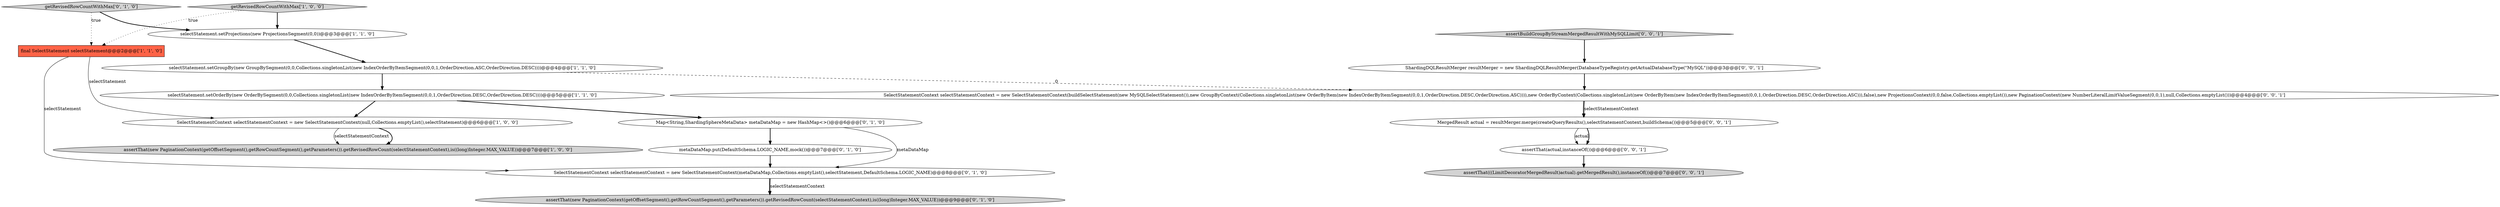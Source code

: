 digraph {
4 [style = filled, label = "assertThat(new PaginationContext(getOffsetSegment(),getRowCountSegment(),getParameters()).getRevisedRowCount(selectStatementContext),is((long)Integer.MAX_VALUE))@@@7@@@['1', '0', '0']", fillcolor = lightgray, shape = ellipse image = "AAA0AAABBB1BBB"];
5 [style = filled, label = "selectStatement.setOrderBy(new OrderBySegment(0,0,Collections.singletonList(new IndexOrderByItemSegment(0,0,1,OrderDirection.DESC,OrderDirection.DESC))))@@@5@@@['1', '1', '0']", fillcolor = white, shape = ellipse image = "AAA0AAABBB1BBB"];
1 [style = filled, label = "SelectStatementContext selectStatementContext = new SelectStatementContext(null,Collections.emptyList(),selectStatement)@@@6@@@['1', '0', '0']", fillcolor = white, shape = ellipse image = "AAA0AAABBB1BBB"];
7 [style = filled, label = "getRevisedRowCountWithMax['0', '1', '0']", fillcolor = lightgray, shape = diamond image = "AAA0AAABBB2BBB"];
8 [style = filled, label = "SelectStatementContext selectStatementContext = new SelectStatementContext(metaDataMap,Collections.emptyList(),selectStatement,DefaultSchema.LOGIC_NAME)@@@8@@@['0', '1', '0']", fillcolor = white, shape = ellipse image = "AAA1AAABBB2BBB"];
9 [style = filled, label = "Map<String,ShardingSphereMetaData> metaDataMap = new HashMap<>()@@@6@@@['0', '1', '0']", fillcolor = white, shape = ellipse image = "AAA0AAABBB2BBB"];
11 [style = filled, label = "assertThat(new PaginationContext(getOffsetSegment(),getRowCountSegment(),getParameters()).getRevisedRowCount(selectStatementContext),is((long)Integer.MAX_VALUE))@@@9@@@['0', '1', '0']", fillcolor = lightgray, shape = ellipse image = "AAA0AAABBB2BBB"];
0 [style = filled, label = "getRevisedRowCountWithMax['1', '0', '0']", fillcolor = lightgray, shape = diamond image = "AAA0AAABBB1BBB"];
15 [style = filled, label = "MergedResult actual = resultMerger.merge(createQueryResults(),selectStatementContext,buildSchema())@@@5@@@['0', '0', '1']", fillcolor = white, shape = ellipse image = "AAA0AAABBB3BBB"];
10 [style = filled, label = "metaDataMap.put(DefaultSchema.LOGIC_NAME,mock())@@@7@@@['0', '1', '0']", fillcolor = white, shape = ellipse image = "AAA1AAABBB2BBB"];
17 [style = filled, label = "ShardingDQLResultMerger resultMerger = new ShardingDQLResultMerger(DatabaseTypeRegistry.getActualDatabaseType(\"MySQL\"))@@@3@@@['0', '0', '1']", fillcolor = white, shape = ellipse image = "AAA0AAABBB3BBB"];
6 [style = filled, label = "selectStatement.setGroupBy(new GroupBySegment(0,0,Collections.singletonList(new IndexOrderByItemSegment(0,0,1,OrderDirection.ASC,OrderDirection.DESC))))@@@4@@@['1', '1', '0']", fillcolor = white, shape = ellipse image = "AAA0AAABBB1BBB"];
2 [style = filled, label = "final SelectStatement selectStatement@@@2@@@['1', '1', '0']", fillcolor = tomato, shape = box image = "AAA0AAABBB1BBB"];
12 [style = filled, label = "SelectStatementContext selectStatementContext = new SelectStatementContext(buildSelectStatement(new MySQLSelectStatement()),new GroupByContext(Collections.singletonList(new OrderByItem(new IndexOrderByItemSegment(0,0,1,OrderDirection.DESC,OrderDirection.ASC)))),new OrderByContext(Collections.singletonList(new OrderByItem(new IndexOrderByItemSegment(0,0,1,OrderDirection.DESC,OrderDirection.ASC))),false),new ProjectionsContext(0,0,false,Collections.emptyList()),new PaginationContext(new NumberLiteralLimitValueSegment(0,0,1),null,Collections.emptyList()))@@@4@@@['0', '0', '1']", fillcolor = white, shape = ellipse image = "AAA0AAABBB3BBB"];
14 [style = filled, label = "assertBuildGroupByStreamMergedResultWithMySQLLimit['0', '0', '1']", fillcolor = lightgray, shape = diamond image = "AAA0AAABBB3BBB"];
16 [style = filled, label = "assertThat(((LimitDecoratorMergedResult)actual).getMergedResult(),instanceOf())@@@7@@@['0', '0', '1']", fillcolor = lightgray, shape = ellipse image = "AAA0AAABBB3BBB"];
3 [style = filled, label = "selectStatement.setProjections(new ProjectionsSegment(0,0))@@@3@@@['1', '1', '0']", fillcolor = white, shape = ellipse image = "AAA0AAABBB1BBB"];
13 [style = filled, label = "assertThat(actual,instanceOf())@@@6@@@['0', '0', '1']", fillcolor = white, shape = ellipse image = "AAA0AAABBB3BBB"];
0->2 [style = dotted, label="true"];
15->13 [style = solid, label="actual"];
7->2 [style = dotted, label="true"];
14->17 [style = bold, label=""];
2->8 [style = solid, label="selectStatement"];
12->15 [style = bold, label=""];
5->1 [style = bold, label=""];
10->8 [style = bold, label=""];
17->12 [style = bold, label=""];
9->8 [style = solid, label="metaDataMap"];
0->3 [style = bold, label=""];
5->9 [style = bold, label=""];
3->6 [style = bold, label=""];
7->3 [style = bold, label=""];
8->11 [style = bold, label=""];
6->12 [style = dashed, label="0"];
13->16 [style = bold, label=""];
8->11 [style = solid, label="selectStatementContext"];
15->13 [style = bold, label=""];
2->1 [style = solid, label="selectStatement"];
6->5 [style = bold, label=""];
1->4 [style = bold, label=""];
12->15 [style = solid, label="selectStatementContext"];
9->10 [style = bold, label=""];
1->4 [style = solid, label="selectStatementContext"];
}
